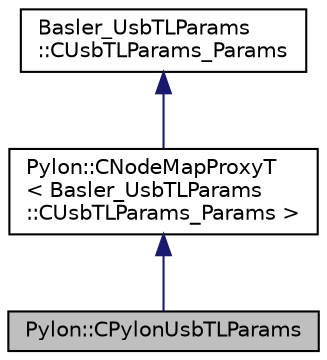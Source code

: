 digraph "Pylon::CPylonUsbTLParams"
{
  edge [fontname="Helvetica",fontsize="10",labelfontname="Helvetica",labelfontsize="10"];
  node [fontname="Helvetica",fontsize="10",shape=record];
  Node1 [label="Pylon::CPylonUsbTLParams",height=0.2,width=0.4,color="black", fillcolor="grey75", style="filled", fontcolor="black"];
  Node2 -> Node1 [dir="back",color="midnightblue",fontsize="10",style="solid",fontname="Helvetica"];
  Node2 [label="Pylon::CNodeMapProxyT\l\< Basler_UsbTLParams\l::CUsbTLParams_Params \>",height=0.2,width=0.4,color="black", fillcolor="white", style="filled",URL="$class_pylon_1_1_c_node_map_proxy_t.html"];
  Node3 -> Node2 [dir="back",color="midnightblue",fontsize="10",style="solid",fontname="Helvetica"];
  Node3 [label="Basler_UsbTLParams\l::CUsbTLParams_Params",height=0.2,width=0.4,color="black", fillcolor="white", style="filled",URL="$class_basler___usb_t_l_params_1_1_c_usb_t_l_params___params.html",tooltip="Interface to the USB transport layer specific parameters. "];
}
